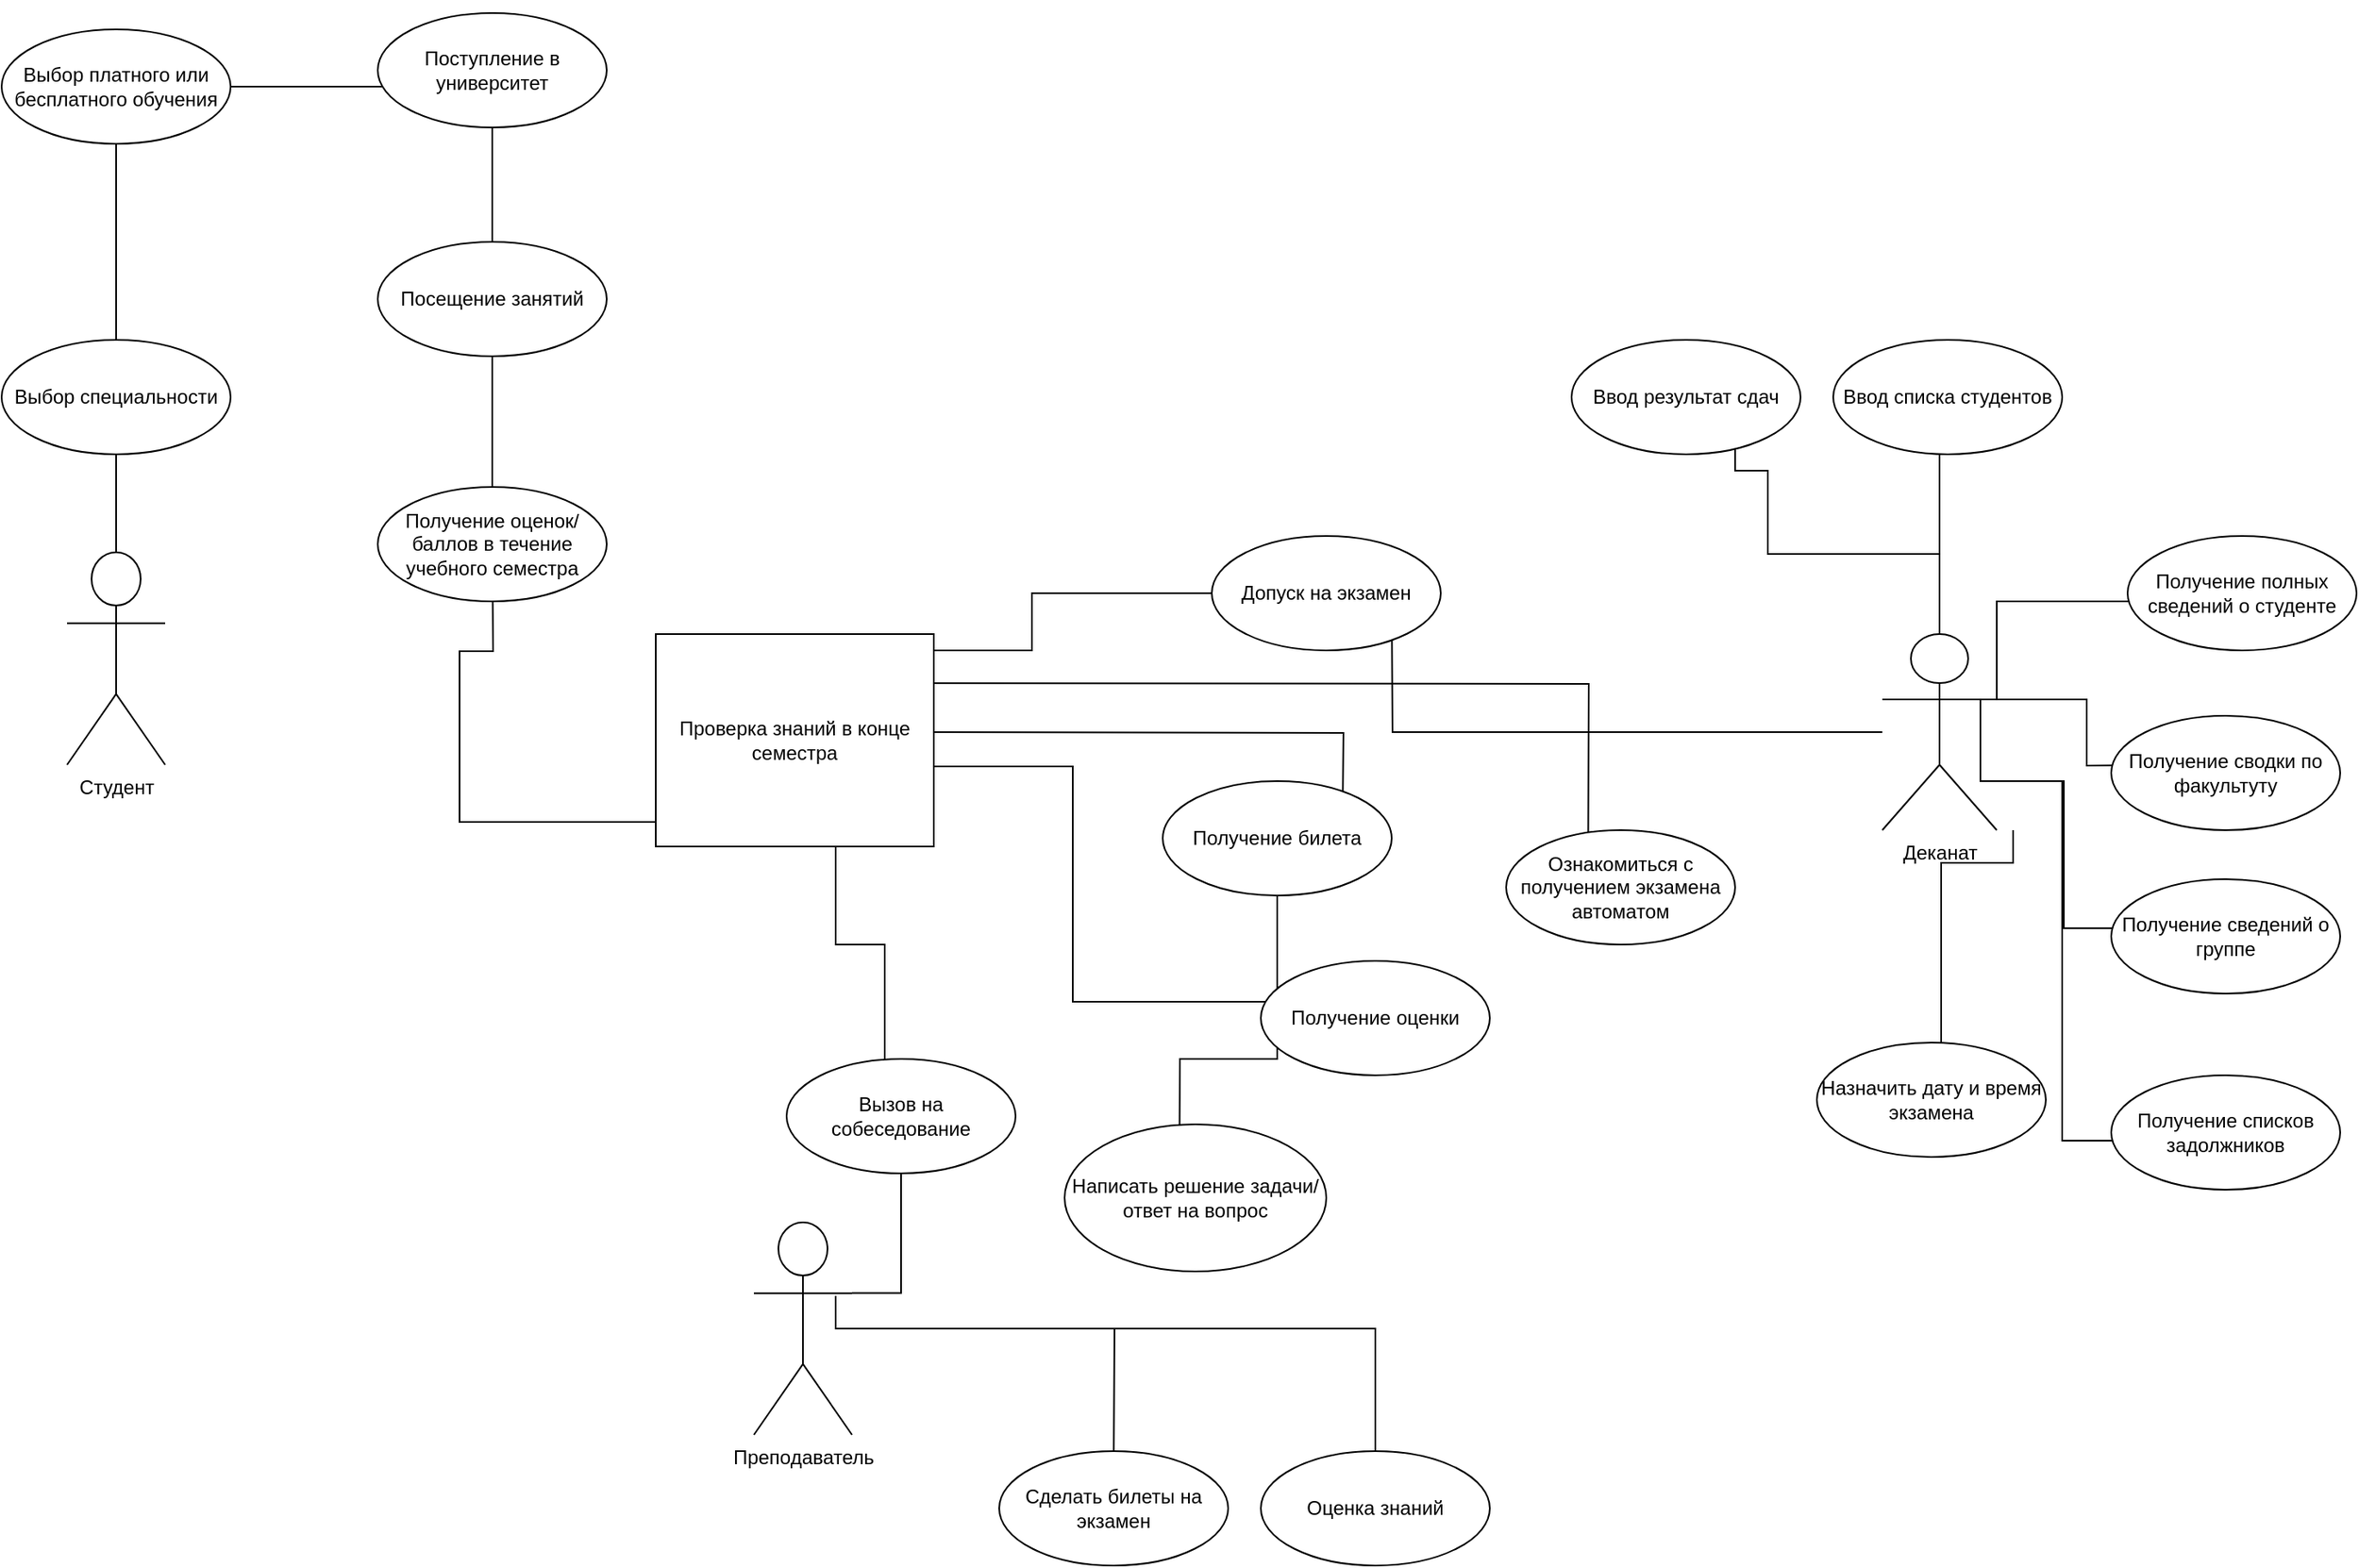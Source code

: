 <mxfile version="22.0.5" type="github">
  <diagram name="Page-1" id="9361dd3d-8414-5efd-6122-117bd74ce7a7">
    <mxGraphModel dx="4391" dy="2337" grid="1" gridSize="10" guides="1" tooltips="1" connect="1" arrows="1" fold="1" page="0" pageScale="1.5" pageWidth="826" pageHeight="1169" background="none" math="0" shadow="0">
      <root>
        <mxCell id="0" />
        <mxCell id="1" parent="0" />
        <mxCell id="BIsx5rSYDtpPCg-pWCxZ-103" style="edgeStyle=orthogonalEdgeStyle;rounded=0;orthogonalLoop=1;jettySize=auto;html=1;entryX=1;entryY=0.5;entryDx=0;entryDy=0;" parent="1" edge="1" target="BIsx5rSYDtpPCg-pWCxZ-149">
          <mxGeometry relative="1" as="geometry">
            <mxPoint x="-1350" y="-745" as="sourcePoint" />
            <mxPoint x="-900" y="-790" as="targetPoint" />
            <Array as="points">
              <mxPoint x="-1360" y="-745" />
              <mxPoint x="-1360" y="-730" />
              <mxPoint x="-1340" y="-730" />
              <mxPoint x="-1340" y="-750" />
              <mxPoint x="-1200" y="-750" />
              <mxPoint x="-1200" y="-785" />
            </Array>
          </mxGeometry>
        </mxCell>
        <mxCell id="BIsx5rSYDtpPCg-pWCxZ-129" style="edgeStyle=orthogonalEdgeStyle;rounded=0;orthogonalLoop=1;jettySize=auto;html=1;" parent="1" edge="1">
          <mxGeometry relative="1" as="geometry">
            <mxPoint x="-1270" y="-700" as="sourcePoint" />
            <mxPoint x="-1010" y="-650" as="targetPoint" />
            <Array as="points" />
          </mxGeometry>
        </mxCell>
        <mxCell id="BIsx5rSYDtpPCg-pWCxZ-127" style="edgeStyle=orthogonalEdgeStyle;rounded=0;orthogonalLoop=1;jettySize=auto;html=1;" parent="1" source="BIsx5rSYDtpPCg-pWCxZ-126" edge="1">
          <mxGeometry relative="1" as="geometry">
            <mxPoint x="-980" y="-780" as="targetPoint" />
          </mxGeometry>
        </mxCell>
        <mxCell id="BIsx5rSYDtpPCg-pWCxZ-162" style="edgeStyle=orthogonalEdgeStyle;rounded=0;orthogonalLoop=1;jettySize=auto;html=1;" parent="1" edge="1">
          <mxGeometry relative="1" as="geometry">
            <mxPoint x="-645" y="-490" as="targetPoint" />
            <mxPoint x="-600" y="-640" as="sourcePoint" />
            <Array as="points">
              <mxPoint x="-600" y="-620" />
              <mxPoint x="-644" y="-620" />
            </Array>
          </mxGeometry>
        </mxCell>
        <mxCell id="WOAsNPhqjVb93GGCy772-5" style="edgeStyle=orthogonalEdgeStyle;rounded=0;orthogonalLoop=1;jettySize=auto;html=1;exitX=1;exitY=0.333;exitDx=0;exitDy=0;exitPerimeter=0;" edge="1" parent="1" source="BIsx5rSYDtpPCg-pWCxZ-126">
          <mxGeometry relative="1" as="geometry">
            <mxPoint x="-520" y="-790" as="targetPoint" />
            <Array as="points">
              <mxPoint x="-610" y="-780" />
              <mxPoint x="-519" y="-780" />
              <mxPoint x="-519" y="-790" />
            </Array>
          </mxGeometry>
        </mxCell>
        <mxCell id="WOAsNPhqjVb93GGCy772-11" style="edgeStyle=orthogonalEdgeStyle;rounded=0;orthogonalLoop=1;jettySize=auto;html=1;exitX=1;exitY=0.333;exitDx=0;exitDy=0;exitPerimeter=0;" edge="1" parent="1" source="BIsx5rSYDtpPCg-pWCxZ-126">
          <mxGeometry relative="1" as="geometry">
            <mxPoint x="-500" y="-680" as="targetPoint" />
          </mxGeometry>
        </mxCell>
        <mxCell id="WOAsNPhqjVb93GGCy772-12" style="edgeStyle=orthogonalEdgeStyle;rounded=0;orthogonalLoop=1;jettySize=auto;html=1;exitX=1;exitY=0.333;exitDx=0;exitDy=0;exitPerimeter=0;" edge="1" parent="1" source="BIsx5rSYDtpPCg-pWCxZ-126">
          <mxGeometry relative="1" as="geometry">
            <mxPoint x="-490" y="-580" as="targetPoint" />
            <mxPoint x="-620" y="-700" as="sourcePoint" />
            <Array as="points">
              <mxPoint x="-620" y="-720" />
              <mxPoint x="-620" y="-670" />
              <mxPoint x="-569" y="-670" />
              <mxPoint x="-569" y="-580" />
              <mxPoint x="-490" y="-580" />
            </Array>
          </mxGeometry>
        </mxCell>
        <mxCell id="WOAsNPhqjVb93GGCy772-13" style="edgeStyle=orthogonalEdgeStyle;rounded=0;orthogonalLoop=1;jettySize=auto;html=1;" edge="1" parent="1" source="BIsx5rSYDtpPCg-pWCxZ-126">
          <mxGeometry relative="1" as="geometry">
            <mxPoint x="-500" y="-470" as="targetPoint" />
            <Array as="points">
              <mxPoint x="-570" y="-670" />
              <mxPoint x="-570" y="-450" />
              <mxPoint x="-500" y="-450" />
            </Array>
          </mxGeometry>
        </mxCell>
        <mxCell id="WOAsNPhqjVb93GGCy772-15" style="edgeStyle=orthogonalEdgeStyle;rounded=0;orthogonalLoop=1;jettySize=auto;html=1;" edge="1" parent="1" source="BIsx5rSYDtpPCg-pWCxZ-126">
          <mxGeometry relative="1" as="geometry">
            <mxPoint x="-645" y="-920" as="targetPoint" />
          </mxGeometry>
        </mxCell>
        <mxCell id="WOAsNPhqjVb93GGCy772-16" style="edgeStyle=orthogonalEdgeStyle;rounded=0;orthogonalLoop=1;jettySize=auto;html=1;" edge="1" parent="1" source="BIsx5rSYDtpPCg-pWCxZ-126">
          <mxGeometry relative="1" as="geometry">
            <mxPoint x="-770" y="-900" as="targetPoint" />
            <Array as="points">
              <mxPoint x="-645" y="-809" />
              <mxPoint x="-750" y="-809" />
              <mxPoint x="-750" y="-860" />
            </Array>
          </mxGeometry>
        </mxCell>
        <mxCell id="BIsx5rSYDtpPCg-pWCxZ-126" value="Деканат" style="shape=umlActor;verticalLabelPosition=bottom;verticalAlign=top;html=1;" parent="1" vertex="1">
          <mxGeometry x="-680" y="-760" width="70" height="120" as="geometry" />
        </mxCell>
        <mxCell id="BIsx5rSYDtpPCg-pWCxZ-137" style="edgeStyle=orthogonalEdgeStyle;rounded=0;orthogonalLoop=1;jettySize=auto;html=1;" parent="1" edge="1">
          <mxGeometry relative="1" as="geometry">
            <mxPoint x="-1290" y="-460" as="targetPoint" />
            <mxPoint x="-1360" y="-680" as="sourcePoint" />
            <Array as="points">
              <mxPoint x="-1320" y="-570" />
              <mxPoint x="-1290" y="-570" />
            </Array>
          </mxGeometry>
        </mxCell>
        <mxCell id="BIsx5rSYDtpPCg-pWCxZ-148" style="edgeStyle=orthogonalEdgeStyle;rounded=0;orthogonalLoop=1;jettySize=auto;html=1;" parent="1" edge="1">
          <mxGeometry relative="1" as="geometry">
            <mxPoint x="-1360" y="-710" as="sourcePoint" />
            <mxPoint x="-1030" y="-530" as="targetPoint" />
            <Array as="points">
              <mxPoint x="-1360" y="-710" />
              <mxPoint x="-1360" y="-680" />
              <mxPoint x="-1320" y="-680" />
              <mxPoint x="-1320" y="-679" />
              <mxPoint x="-1175" y="-679" />
              <mxPoint x="-1175" y="-535" />
              <mxPoint x="-1030" y="-535" />
            </Array>
          </mxGeometry>
        </mxCell>
        <mxCell id="BIsx5rSYDtpPCg-pWCxZ-154" style="edgeStyle=orthogonalEdgeStyle;rounded=0;orthogonalLoop=1;jettySize=auto;html=1;" parent="1" edge="1">
          <mxGeometry relative="1" as="geometry">
            <mxPoint x="-860" y="-577.5" as="targetPoint" />
            <mxPoint x="-1360" y="-730" as="sourcePoint" />
          </mxGeometry>
        </mxCell>
        <mxCell id="WOAsNPhqjVb93GGCy772-28" style="edgeStyle=orthogonalEdgeStyle;rounded=0;orthogonalLoop=1;jettySize=auto;html=1;" edge="1" parent="1" source="BIsx5rSYDtpPCg-pWCxZ-134">
          <mxGeometry relative="1" as="geometry">
            <mxPoint x="-1760" y="-910" as="targetPoint" />
          </mxGeometry>
        </mxCell>
        <mxCell id="BIsx5rSYDtpPCg-pWCxZ-134" value="Студент" style="shape=umlActor;verticalLabelPosition=bottom;verticalAlign=top;html=1;" parent="1" vertex="1">
          <mxGeometry x="-1790" y="-810" width="60" height="130" as="geometry" />
        </mxCell>
        <mxCell id="BIsx5rSYDtpPCg-pWCxZ-144" style="edgeStyle=orthogonalEdgeStyle;rounded=0;orthogonalLoop=1;jettySize=auto;html=1;exitX=1;exitY=0.333;exitDx=0;exitDy=0;exitPerimeter=0;" parent="1" source="BIsx5rSYDtpPCg-pWCxZ-139" edge="1">
          <mxGeometry relative="1" as="geometry">
            <mxPoint x="-1280" y="-460" as="targetPoint" />
            <Array as="points">
              <mxPoint x="-1280" y="-357" />
            </Array>
          </mxGeometry>
        </mxCell>
        <mxCell id="BIsx5rSYDtpPCg-pWCxZ-146" style="edgeStyle=orthogonalEdgeStyle;rounded=0;orthogonalLoop=1;jettySize=auto;html=1;exitX=0.833;exitY=0.346;exitDx=0;exitDy=0;exitPerimeter=0;" parent="1" source="BIsx5rSYDtpPCg-pWCxZ-139" edge="1">
          <mxGeometry relative="1" as="geometry">
            <mxPoint x="-980" y="-250" as="targetPoint" />
            <Array as="points">
              <mxPoint x="-1320" y="-335" />
              <mxPoint x="-990" y="-335" />
              <mxPoint x="-990" y="-250" />
            </Array>
          </mxGeometry>
        </mxCell>
        <mxCell id="BIsx5rSYDtpPCg-pWCxZ-157" style="edgeStyle=orthogonalEdgeStyle;rounded=0;orthogonalLoop=1;jettySize=auto;html=1;" parent="1" source="BIsx5rSYDtpPCg-pWCxZ-139" edge="1">
          <mxGeometry relative="1" as="geometry">
            <mxPoint x="-1150" y="-250" as="targetPoint" />
          </mxGeometry>
        </mxCell>
        <mxCell id="BIsx5rSYDtpPCg-pWCxZ-139" value="Преподаватель" style="shape=umlActor;verticalLabelPosition=bottom;verticalAlign=top;html=1;" parent="1" vertex="1">
          <mxGeometry x="-1370" y="-400" width="60" height="130" as="geometry" />
        </mxCell>
        <mxCell id="BIsx5rSYDtpPCg-pWCxZ-149" value="Допуск на экзамен" style="ellipse;whiteSpace=wrap;html=1;" parent="1" vertex="1">
          <mxGeometry x="-1090" y="-820" width="140" height="70" as="geometry" />
        </mxCell>
        <mxCell id="BIsx5rSYDtpPCg-pWCxZ-160" style="edgeStyle=orthogonalEdgeStyle;rounded=0;orthogonalLoop=1;jettySize=auto;html=1;" parent="1" source="BIsx5rSYDtpPCg-pWCxZ-150" edge="1">
          <mxGeometry relative="1" as="geometry">
            <mxPoint x="-1110" y="-400" as="targetPoint" />
          </mxGeometry>
        </mxCell>
        <mxCell id="BIsx5rSYDtpPCg-pWCxZ-150" value="Получение билета" style="ellipse;whiteSpace=wrap;html=1;" parent="1" vertex="1">
          <mxGeometry x="-1120" y="-670" width="140" height="70" as="geometry" />
        </mxCell>
        <mxCell id="BIsx5rSYDtpPCg-pWCxZ-151" value="Получение оценки" style="ellipse;whiteSpace=wrap;html=1;" parent="1" vertex="1">
          <mxGeometry x="-1060" y="-560" width="140" height="70" as="geometry" />
        </mxCell>
        <mxCell id="BIsx5rSYDtpPCg-pWCxZ-152" value="Вызов на собеседование" style="ellipse;whiteSpace=wrap;html=1;" parent="1" vertex="1">
          <mxGeometry x="-1350" y="-500" width="140" height="70" as="geometry" />
        </mxCell>
        <mxCell id="BIsx5rSYDtpPCg-pWCxZ-153" value="Оценка знаний" style="ellipse;whiteSpace=wrap;html=1;" parent="1" vertex="1">
          <mxGeometry x="-1060" y="-260" width="140" height="70" as="geometry" />
        </mxCell>
        <mxCell id="BIsx5rSYDtpPCg-pWCxZ-156" value="Ознакомиться с получением экзамена автоматом" style="ellipse;whiteSpace=wrap;html=1;" parent="1" vertex="1">
          <mxGeometry x="-910" y="-640" width="140" height="70" as="geometry" />
        </mxCell>
        <mxCell id="BIsx5rSYDtpPCg-pWCxZ-158" value="Сделать билеты на экзамен" style="ellipse;whiteSpace=wrap;html=1;" parent="1" vertex="1">
          <mxGeometry x="-1220" y="-260" width="140" height="70" as="geometry" />
        </mxCell>
        <mxCell id="BIsx5rSYDtpPCg-pWCxZ-159" value="Написать решение задачи/ ответ на вопрос" style="ellipse;whiteSpace=wrap;html=1;" parent="1" vertex="1">
          <mxGeometry x="-1180" y="-460" width="160" height="90" as="geometry" />
        </mxCell>
        <mxCell id="BIsx5rSYDtpPCg-pWCxZ-163" value="Назначить дату и время экзамена" style="ellipse;whiteSpace=wrap;html=1;" parent="1" vertex="1">
          <mxGeometry x="-720" y="-510" width="140" height="70" as="geometry" />
        </mxCell>
        <mxCell id="WOAsNPhqjVb93GGCy772-1" value="Получение полных сведений о студенте" style="ellipse;whiteSpace=wrap;html=1;" vertex="1" parent="1">
          <mxGeometry x="-530" y="-820" width="140" height="70" as="geometry" />
        </mxCell>
        <mxCell id="WOAsNPhqjVb93GGCy772-2" value="Получение сводки по факультуту" style="ellipse;whiteSpace=wrap;html=1;" vertex="1" parent="1">
          <mxGeometry x="-540" y="-710" width="140" height="70" as="geometry" />
        </mxCell>
        <mxCell id="WOAsNPhqjVb93GGCy772-3" value="Получение сведений о группе" style="ellipse;whiteSpace=wrap;html=1;" vertex="1" parent="1">
          <mxGeometry x="-540" y="-610" width="140" height="70" as="geometry" />
        </mxCell>
        <mxCell id="WOAsNPhqjVb93GGCy772-4" value="Получение списков задолжников" style="ellipse;whiteSpace=wrap;html=1;" vertex="1" parent="1">
          <mxGeometry x="-540" y="-490" width="140" height="70" as="geometry" />
        </mxCell>
        <mxCell id="WOAsNPhqjVb93GGCy772-14" value="Ввод списка студентов" style="ellipse;whiteSpace=wrap;html=1;" vertex="1" parent="1">
          <mxGeometry x="-710" y="-940" width="140" height="70" as="geometry" />
        </mxCell>
        <mxCell id="WOAsNPhqjVb93GGCy772-17" value="Ввод результат сдач" style="ellipse;whiteSpace=wrap;html=1;" vertex="1" parent="1">
          <mxGeometry x="-870" y="-940" width="140" height="70" as="geometry" />
        </mxCell>
        <mxCell id="WOAsNPhqjVb93GGCy772-29" style="edgeStyle=orthogonalEdgeStyle;rounded=0;orthogonalLoop=1;jettySize=auto;html=1;" edge="1" parent="1" source="WOAsNPhqjVb93GGCy772-20">
          <mxGeometry relative="1" as="geometry">
            <mxPoint x="-1760" y="-1110" as="targetPoint" />
            <Array as="points">
              <mxPoint x="-1750" y="-900" />
              <mxPoint x="-1750" y="-900" />
            </Array>
          </mxGeometry>
        </mxCell>
        <mxCell id="WOAsNPhqjVb93GGCy772-20" value="Выбор специальности" style="ellipse;whiteSpace=wrap;html=1;" vertex="1" parent="1">
          <mxGeometry x="-1830" y="-940" width="140" height="70" as="geometry" />
        </mxCell>
        <mxCell id="WOAsNPhqjVb93GGCy772-26" value="Проверка знаний в конце семестра" style="html=1;whiteSpace=wrap;" vertex="1" parent="1">
          <mxGeometry x="-1430" y="-760" width="170" height="130" as="geometry" />
        </mxCell>
        <mxCell id="WOAsNPhqjVb93GGCy772-31" style="edgeStyle=orthogonalEdgeStyle;rounded=0;orthogonalLoop=1;jettySize=auto;html=1;" edge="1" parent="1" source="WOAsNPhqjVb93GGCy772-19">
          <mxGeometry relative="1" as="geometry">
            <mxPoint x="-1530" y="-1140" as="targetPoint" />
          </mxGeometry>
        </mxCell>
        <mxCell id="WOAsNPhqjVb93GGCy772-19" value="Выбор платного или бесплатного обучения" style="ellipse;whiteSpace=wrap;html=1;" vertex="1" parent="1">
          <mxGeometry x="-1830" y="-1130" width="140" height="70" as="geometry" />
        </mxCell>
        <mxCell id="WOAsNPhqjVb93GGCy772-33" style="edgeStyle=orthogonalEdgeStyle;rounded=0;orthogonalLoop=1;jettySize=auto;html=1;" edge="1" parent="1" source="WOAsNPhqjVb93GGCy772-18">
          <mxGeometry relative="1" as="geometry">
            <mxPoint x="-1530" y="-800" as="targetPoint" />
          </mxGeometry>
        </mxCell>
        <mxCell id="WOAsNPhqjVb93GGCy772-18" value="Поступление в университет" style="ellipse;whiteSpace=wrap;html=1;" vertex="1" parent="1">
          <mxGeometry x="-1600" y="-1140" width="140" height="70" as="geometry" />
        </mxCell>
        <mxCell id="WOAsNPhqjVb93GGCy772-32" value="Посещение занятий" style="ellipse;whiteSpace=wrap;html=1;" vertex="1" parent="1">
          <mxGeometry x="-1600" y="-1000" width="140" height="70" as="geometry" />
        </mxCell>
        <mxCell id="WOAsNPhqjVb93GGCy772-37" style="edgeStyle=orthogonalEdgeStyle;rounded=0;orthogonalLoop=1;jettySize=auto;html=1;" edge="1" parent="1" source="WOAsNPhqjVb93GGCy772-35">
          <mxGeometry relative="1" as="geometry">
            <mxPoint x="-1530" y="-820" as="targetPoint" />
          </mxGeometry>
        </mxCell>
        <mxCell id="WOAsNPhqjVb93GGCy772-34" value="Получение оценок/баллов в течение учебного семестра" style="ellipse;whiteSpace=wrap;html=1;" vertex="1" parent="1">
          <mxGeometry x="-1600" y="-850" width="140" height="70" as="geometry" />
        </mxCell>
        <mxCell id="WOAsNPhqjVb93GGCy772-35" value="" style="line;strokeWidth=1;fillColor=none;align=left;verticalAlign=middle;spacingTop=-1;spacingLeft=3;spacingRight=3;rotatable=0;labelPosition=right;points=[];portConstraint=eastwest;strokeColor=inherit;" vertex="1" parent="1">
          <mxGeometry x="-1530" y="-680" width="100" height="70" as="geometry" />
        </mxCell>
      </root>
    </mxGraphModel>
  </diagram>
</mxfile>
